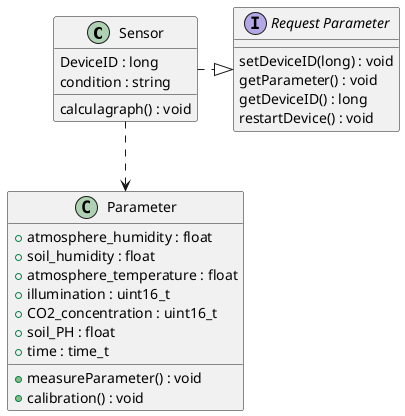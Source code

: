@startuml 传感器类图
class "Sensor" as sensor {
    DeviceID : long
    condition : string
    calculagraph() : void
}

class "Parameter" as parameter {
    +atmosphere_humidity : float
    +soil_humidity : float
    +atmosphere_temperature : float
    +illumination : uint16_t
    ' uinit16_t 即 unsigned short int
    +CO2_concentration : uint16_t
    ' PPM
    +soil_PH : float
    +time : time_t
    ' 唯一时间戳
    +measureParameter() : void
    ' 考虑使用 JSON 来传输数据
    +calibration() : void
}

interface "Request Parameter" as request {
    setDeviceID(long) : void
    getParameter() : void
    getDeviceID() : long
    restartDevice() : void
}

sensor ..> parameter
sensor .right.|> request

@enduml
